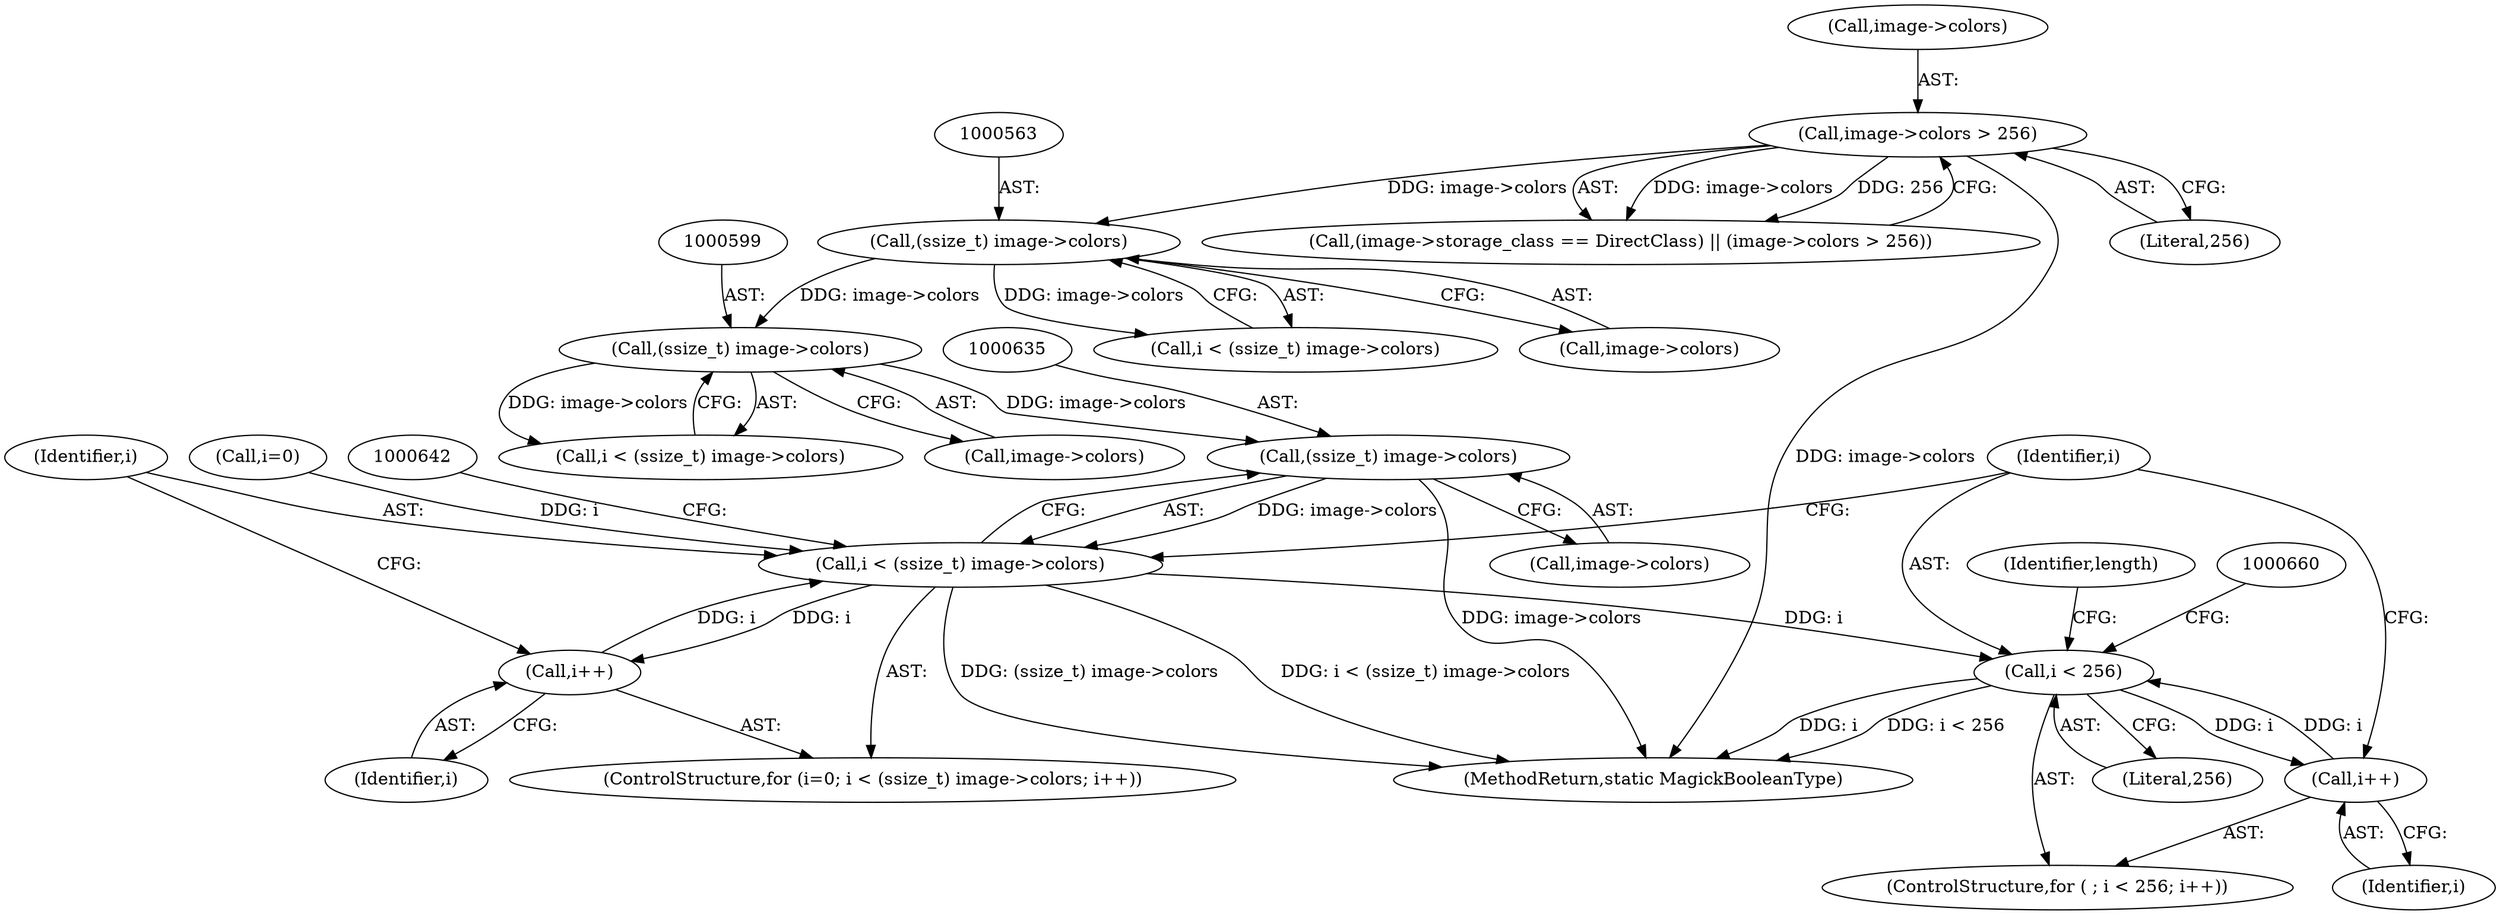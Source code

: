 digraph "0_ImageMagick_4f2c04ea6673863b87ac7f186cbb0d911f74085c_0@pointer" {
"1000634" [label="(Call,(ssize_t) image->colors)"];
"1000598" [label="(Call,(ssize_t) image->colors)"];
"1000562" [label="(Call,(ssize_t) image->colors)"];
"1000539" [label="(Call,image->colors > 256)"];
"1000632" [label="(Call,i < (ssize_t) image->colors)"];
"1000639" [label="(Call,i++)"];
"1000654" [label="(Call,i < 256)"];
"1000657" [label="(Call,i++)"];
"1000658" [label="(Identifier,i)"];
"1000564" [label="(Call,image->colors)"];
"1000562" [label="(Call,(ssize_t) image->colors)"];
"1000633" [label="(Identifier,i)"];
"1000540" [label="(Call,image->colors)"];
"1000629" [label="(Call,i=0)"];
"1000600" [label="(Call,image->colors)"];
"1000628" [label="(ControlStructure,for (i=0; i < (ssize_t) image->colors; i++))"];
"1000653" [label="(ControlStructure,for ( ; i < 256; i++))"];
"1000596" [label="(Call,i < (ssize_t) image->colors)"];
"1000636" [label="(Call,image->colors)"];
"1001575" [label="(MethodReturn,static MagickBooleanType)"];
"1000656" [label="(Literal,256)"];
"1000632" [label="(Call,i < (ssize_t) image->colors)"];
"1000539" [label="(Call,image->colors > 256)"];
"1000560" [label="(Call,i < (ssize_t) image->colors)"];
"1000655" [label="(Identifier,i)"];
"1000665" [label="(Identifier,length)"];
"1000634" [label="(Call,(ssize_t) image->colors)"];
"1000533" [label="(Call,(image->storage_class == DirectClass) || (image->colors > 256))"];
"1000654" [label="(Call,i < 256)"];
"1000598" [label="(Call,(ssize_t) image->colors)"];
"1000639" [label="(Call,i++)"];
"1000657" [label="(Call,i++)"];
"1000640" [label="(Identifier,i)"];
"1000543" [label="(Literal,256)"];
"1000634" -> "1000632"  [label="AST: "];
"1000634" -> "1000636"  [label="CFG: "];
"1000635" -> "1000634"  [label="AST: "];
"1000636" -> "1000634"  [label="AST: "];
"1000632" -> "1000634"  [label="CFG: "];
"1000634" -> "1001575"  [label="DDG: image->colors"];
"1000634" -> "1000632"  [label="DDG: image->colors"];
"1000598" -> "1000634"  [label="DDG: image->colors"];
"1000598" -> "1000596"  [label="AST: "];
"1000598" -> "1000600"  [label="CFG: "];
"1000599" -> "1000598"  [label="AST: "];
"1000600" -> "1000598"  [label="AST: "];
"1000596" -> "1000598"  [label="CFG: "];
"1000598" -> "1000596"  [label="DDG: image->colors"];
"1000562" -> "1000598"  [label="DDG: image->colors"];
"1000562" -> "1000560"  [label="AST: "];
"1000562" -> "1000564"  [label="CFG: "];
"1000563" -> "1000562"  [label="AST: "];
"1000564" -> "1000562"  [label="AST: "];
"1000560" -> "1000562"  [label="CFG: "];
"1000562" -> "1000560"  [label="DDG: image->colors"];
"1000539" -> "1000562"  [label="DDG: image->colors"];
"1000539" -> "1000533"  [label="AST: "];
"1000539" -> "1000543"  [label="CFG: "];
"1000540" -> "1000539"  [label="AST: "];
"1000543" -> "1000539"  [label="AST: "];
"1000533" -> "1000539"  [label="CFG: "];
"1000539" -> "1001575"  [label="DDG: image->colors"];
"1000539" -> "1000533"  [label="DDG: image->colors"];
"1000539" -> "1000533"  [label="DDG: 256"];
"1000632" -> "1000628"  [label="AST: "];
"1000633" -> "1000632"  [label="AST: "];
"1000642" -> "1000632"  [label="CFG: "];
"1000655" -> "1000632"  [label="CFG: "];
"1000632" -> "1001575"  [label="DDG: i < (ssize_t) image->colors"];
"1000632" -> "1001575"  [label="DDG: (ssize_t) image->colors"];
"1000629" -> "1000632"  [label="DDG: i"];
"1000639" -> "1000632"  [label="DDG: i"];
"1000632" -> "1000639"  [label="DDG: i"];
"1000632" -> "1000654"  [label="DDG: i"];
"1000639" -> "1000628"  [label="AST: "];
"1000639" -> "1000640"  [label="CFG: "];
"1000640" -> "1000639"  [label="AST: "];
"1000633" -> "1000639"  [label="CFG: "];
"1000654" -> "1000653"  [label="AST: "];
"1000654" -> "1000656"  [label="CFG: "];
"1000655" -> "1000654"  [label="AST: "];
"1000656" -> "1000654"  [label="AST: "];
"1000660" -> "1000654"  [label="CFG: "];
"1000665" -> "1000654"  [label="CFG: "];
"1000654" -> "1001575"  [label="DDG: i"];
"1000654" -> "1001575"  [label="DDG: i < 256"];
"1000657" -> "1000654"  [label="DDG: i"];
"1000654" -> "1000657"  [label="DDG: i"];
"1000657" -> "1000653"  [label="AST: "];
"1000657" -> "1000658"  [label="CFG: "];
"1000658" -> "1000657"  [label="AST: "];
"1000655" -> "1000657"  [label="CFG: "];
}
